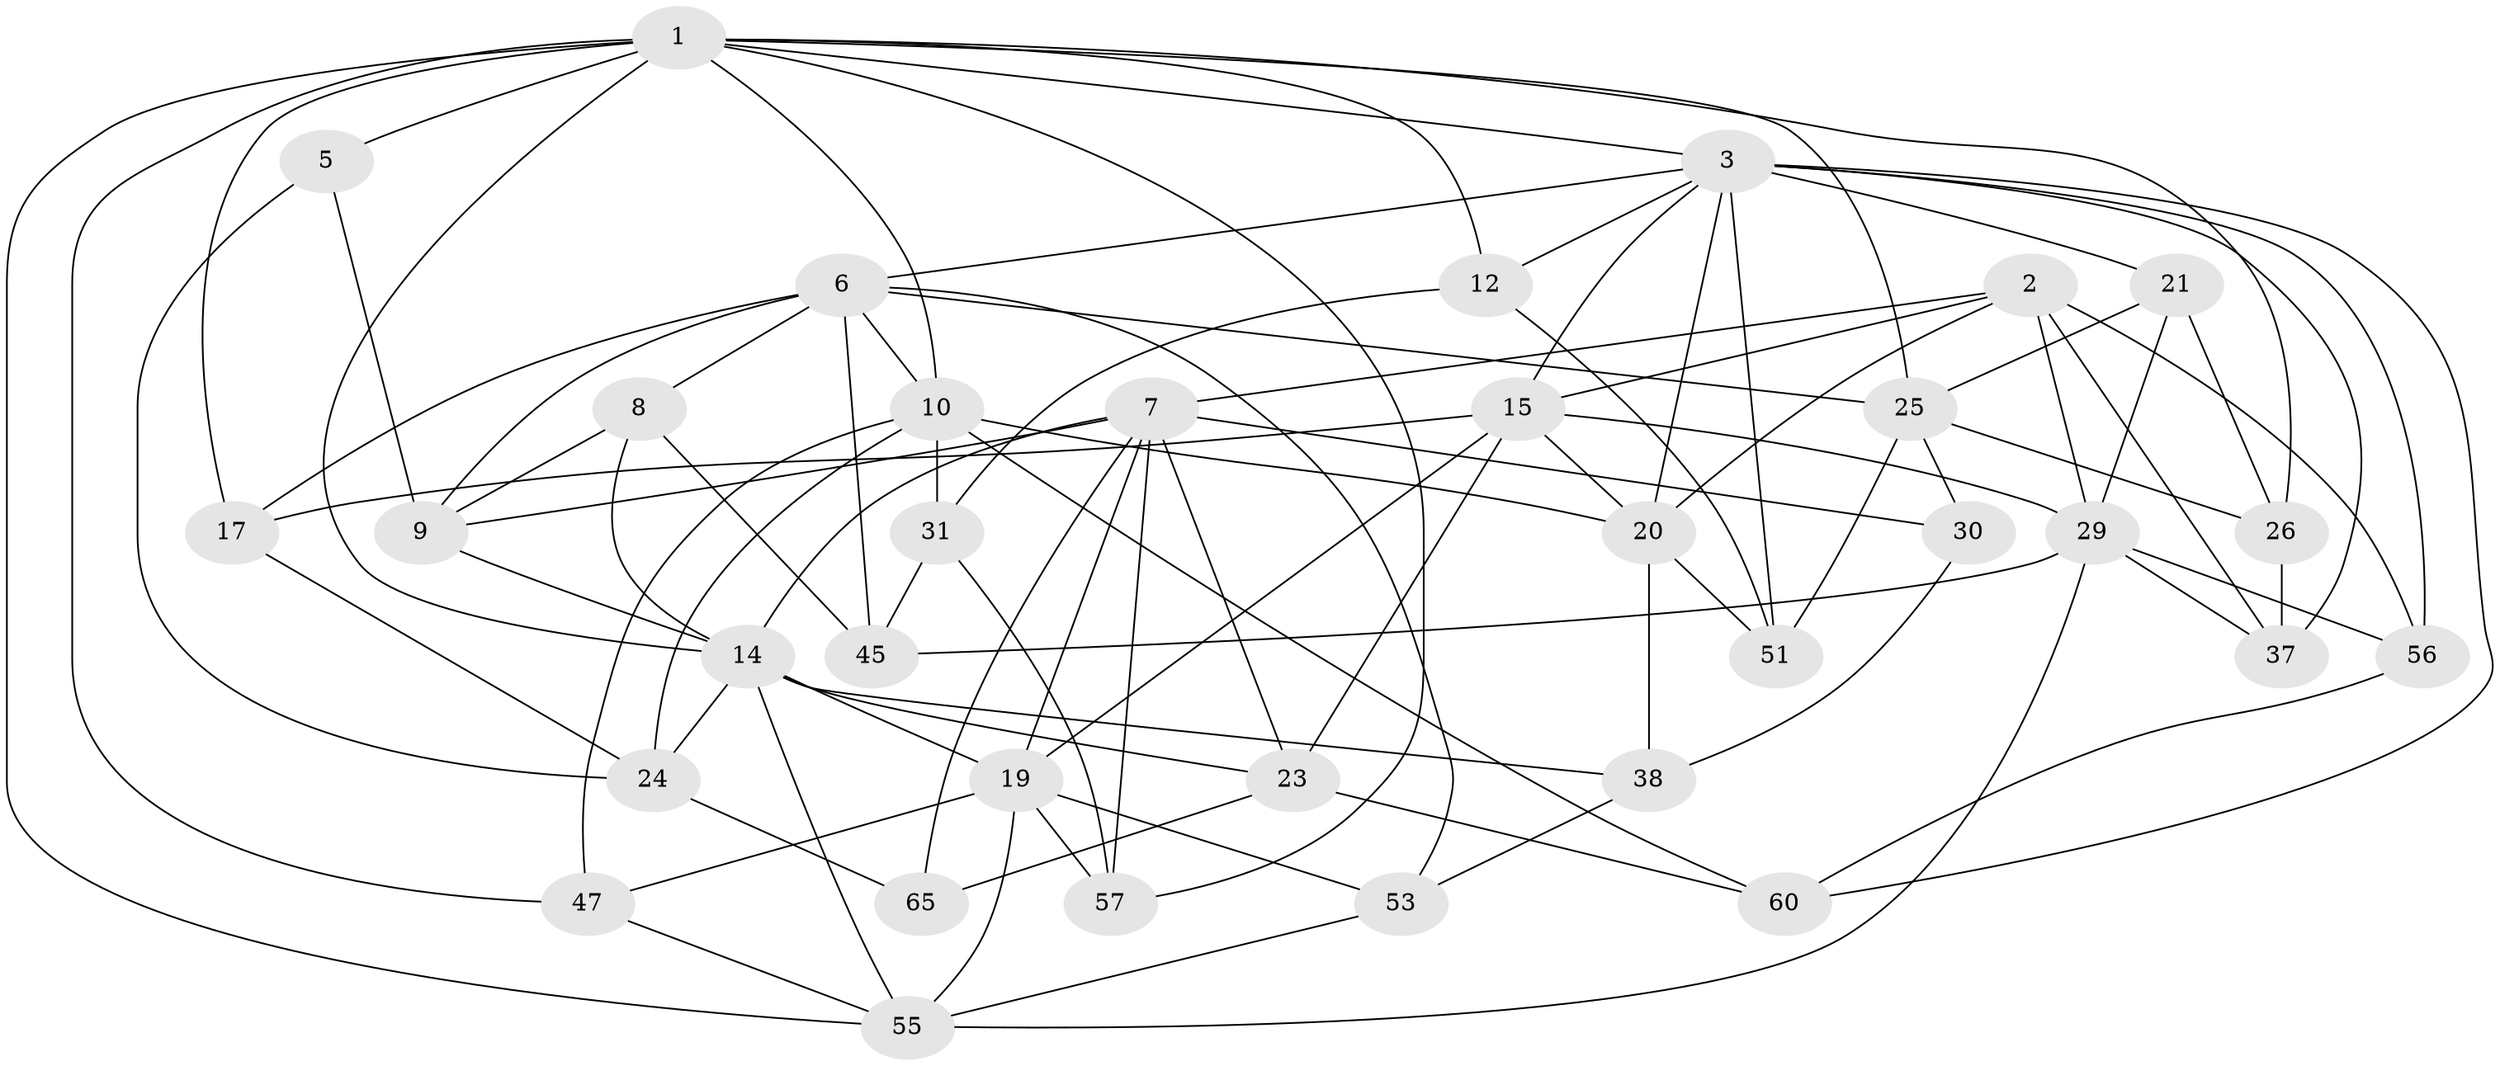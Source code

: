 // original degree distribution, {4: 1.0}
// Generated by graph-tools (version 1.1) at 2025/20/03/04/25 18:20:58]
// undirected, 34 vertices, 91 edges
graph export_dot {
graph [start="1"]
  node [color=gray90,style=filled];
  1 [super="+18+11+4"];
  2 [super="+49"];
  3 [super="+58+41+59"];
  5;
  6 [super="+34"];
  7 [super="+39+28+13"];
  8;
  9 [super="+33"];
  10 [super="+52+22"];
  12;
  14 [super="+54+16+68"];
  15 [super="+44+32"];
  17;
  19 [super="+27+48"];
  20 [super="+63"];
  21;
  23 [super="+50"];
  24 [super="+42"];
  25 [super="+40"];
  26;
  29 [super="+62+46"];
  30;
  31;
  37;
  38;
  45;
  47;
  51;
  53;
  55 [super="+67"];
  56;
  57;
  60;
  65;
  1 -- 17;
  1 -- 25;
  1 -- 12;
  1 -- 14;
  1 -- 55;
  1 -- 10;
  1 -- 5 [weight=2];
  1 -- 3;
  1 -- 57;
  1 -- 26;
  1 -- 47;
  2 -- 37;
  2 -- 56;
  2 -- 7;
  2 -- 20;
  2 -- 29;
  2 -- 15;
  3 -- 6;
  3 -- 60;
  3 -- 37;
  3 -- 12;
  3 -- 21;
  3 -- 15;
  3 -- 56;
  3 -- 51;
  3 -- 20;
  5 -- 9;
  5 -- 24;
  6 -- 45;
  6 -- 8;
  6 -- 17;
  6 -- 53;
  6 -- 9;
  6 -- 25;
  6 -- 10;
  7 -- 57;
  7 -- 65 [weight=2];
  7 -- 30 [weight=2];
  7 -- 23 [weight=2];
  7 -- 19;
  7 -- 14;
  7 -- 9 [weight=2];
  8 -- 45;
  8 -- 9;
  8 -- 14;
  9 -- 14;
  10 -- 60;
  10 -- 47;
  10 -- 31;
  10 -- 20;
  10 -- 24 [weight=2];
  12 -- 31;
  12 -- 51;
  14 -- 19 [weight=2];
  14 -- 55;
  14 -- 23;
  14 -- 24;
  14 -- 38;
  15 -- 17;
  15 -- 23;
  15 -- 20;
  15 -- 19;
  15 -- 29 [weight=2];
  17 -- 24;
  19 -- 47;
  19 -- 53;
  19 -- 55;
  19 -- 57;
  20 -- 38;
  20 -- 51;
  21 -- 26;
  21 -- 25;
  21 -- 29;
  23 -- 65;
  23 -- 60;
  24 -- 65;
  25 -- 51;
  25 -- 26;
  25 -- 30;
  26 -- 37;
  29 -- 37;
  29 -- 55;
  29 -- 56;
  29 -- 45;
  30 -- 38;
  31 -- 57;
  31 -- 45;
  38 -- 53;
  47 -- 55;
  53 -- 55;
  56 -- 60;
}
